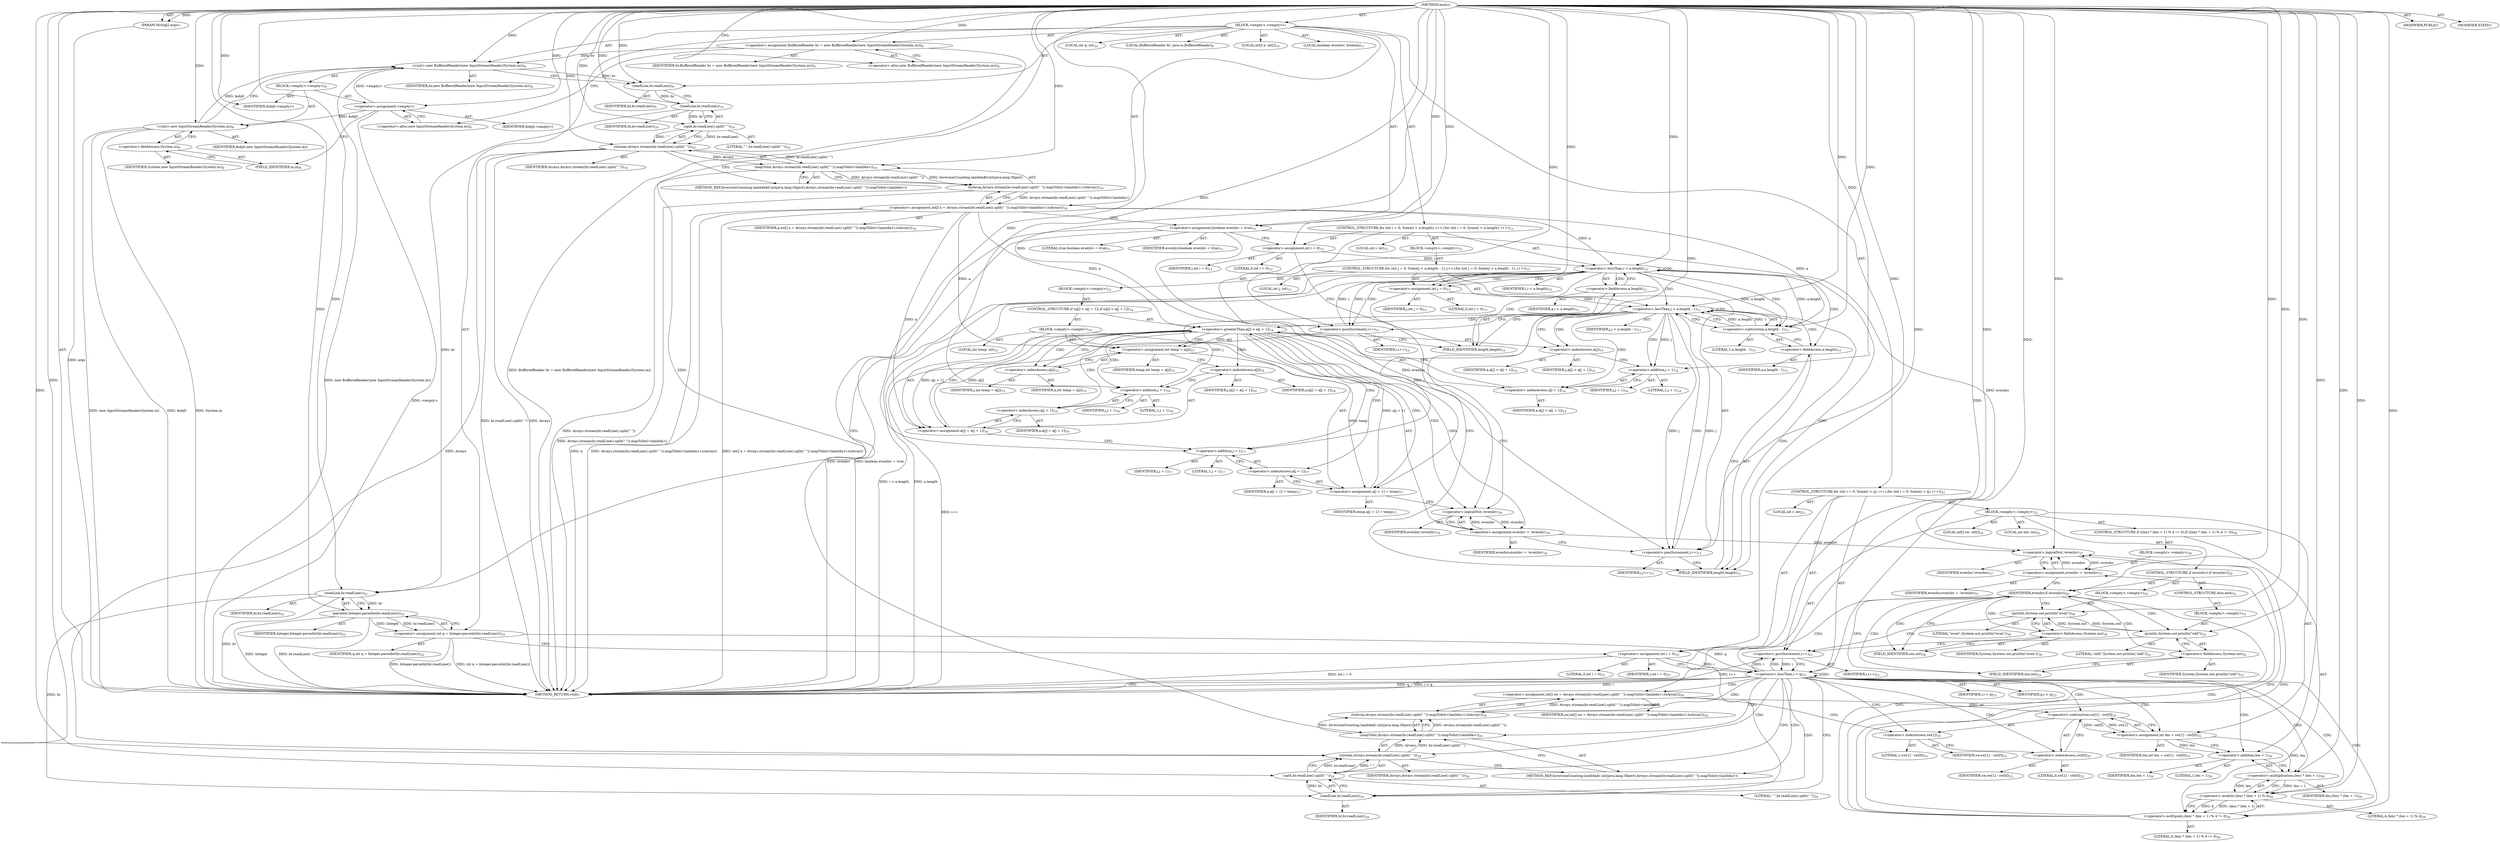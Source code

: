 digraph "main" {  
"41" [label = <(METHOD,main)<SUB>7</SUB>> ]
"10" [label = <(PARAM,String[] args)<SUB>7</SUB>> ]
"42" [label = <(BLOCK,&lt;empty&gt;,&lt;empty&gt;)<SUB>7</SUB>> ]
"4" [label = <(LOCAL,BufferedReader br: java.io.BufferedReader)<SUB>8</SUB>> ]
"43" [label = <(&lt;operator&gt;.assignment,BufferedReader br = new BufferedReader(new InputStreamReader(System.in)))<SUB>8</SUB>> ]
"44" [label = <(IDENTIFIER,br,BufferedReader br = new BufferedReader(new InputStreamReader(System.in)))<SUB>8</SUB>> ]
"45" [label = <(&lt;operator&gt;.alloc,new BufferedReader(new InputStreamReader(System.in)))<SUB>8</SUB>> ]
"46" [label = <(&lt;init&gt;,new BufferedReader(new InputStreamReader(System.in)))<SUB>8</SUB>> ]
"3" [label = <(IDENTIFIER,br,new BufferedReader(new InputStreamReader(System.in)))<SUB>8</SUB>> ]
"47" [label = <(BLOCK,&lt;empty&gt;,&lt;empty&gt;)<SUB>8</SUB>> ]
"48" [label = <(&lt;operator&gt;.assignment,&lt;empty&gt;)> ]
"49" [label = <(IDENTIFIER,$obj0,&lt;empty&gt;)> ]
"50" [label = <(&lt;operator&gt;.alloc,new InputStreamReader(System.in))<SUB>8</SUB>> ]
"51" [label = <(&lt;init&gt;,new InputStreamReader(System.in))<SUB>8</SUB>> ]
"52" [label = <(IDENTIFIER,$obj0,new InputStreamReader(System.in))> ]
"53" [label = <(&lt;operator&gt;.fieldAccess,System.in)<SUB>8</SUB>> ]
"54" [label = <(IDENTIFIER,System,new InputStreamReader(System.in))<SUB>8</SUB>> ]
"55" [label = <(FIELD_IDENTIFIER,in,in)<SUB>8</SUB>> ]
"56" [label = <(IDENTIFIER,$obj0,&lt;empty&gt;)> ]
"57" [label = <(readLine,br.readLine())<SUB>9</SUB>> ]
"58" [label = <(IDENTIFIER,br,br.readLine())<SUB>9</SUB>> ]
"8" [label = <(LOCAL,int[] a: int[])<SUB>10</SUB>> ]
"59" [label = <(&lt;operator&gt;.assignment,int[] a = Arrays.stream(br.readLine().split(&quot; &quot;)).mapToInt(&lt;lambda&gt;).toArray())<SUB>10</SUB>> ]
"60" [label = <(IDENTIFIER,a,int[] a = Arrays.stream(br.readLine().split(&quot; &quot;)).mapToInt(&lt;lambda&gt;).toArray())<SUB>10</SUB>> ]
"61" [label = <(toArray,Arrays.stream(br.readLine().split(&quot; &quot;)).mapToInt(&lt;lambda&gt;).toArray())<SUB>10</SUB>> ]
"62" [label = <(mapToInt,Arrays.stream(br.readLine().split(&quot; &quot;)).mapToInt(&lt;lambda&gt;))<SUB>10</SUB>> ]
"63" [label = <(stream,Arrays.stream(br.readLine().split(&quot; &quot;)))<SUB>10</SUB>> ]
"64" [label = <(IDENTIFIER,Arrays,Arrays.stream(br.readLine().split(&quot; &quot;)))<SUB>10</SUB>> ]
"65" [label = <(split,br.readLine().split(&quot; &quot;))<SUB>10</SUB>> ]
"66" [label = <(readLine,br.readLine())<SUB>10</SUB>> ]
"67" [label = <(IDENTIFIER,br,br.readLine())<SUB>10</SUB>> ]
"68" [label = <(LITERAL,&quot; &quot;,br.readLine().split(&quot; &quot;))<SUB>10</SUB>> ]
"6" [label = <(METHOD_REF,InversionCounting.lambda$0:int(java.lang.Object),Arrays.stream(br.readLine().split(&quot; &quot;)).mapToInt(&lt;lambda&gt;))> ]
"21" [label = <(LOCAL,boolean evenInv: boolean)<SUB>11</SUB>> ]
"69" [label = <(&lt;operator&gt;.assignment,boolean evenInv = true)<SUB>11</SUB>> ]
"70" [label = <(IDENTIFIER,evenInv,boolean evenInv = true)<SUB>11</SUB>> ]
"71" [label = <(LITERAL,true,boolean evenInv = true)<SUB>11</SUB>> ]
"72" [label = <(CONTROL_STRUCTURE,for (int i = 0; Some(i &lt; a.length); i++),for (int i = 0; Some(i &lt; a.length); i++))<SUB>12</SUB>> ]
"73" [label = <(LOCAL,int i: int)<SUB>12</SUB>> ]
"74" [label = <(&lt;operator&gt;.assignment,int i = 0)<SUB>12</SUB>> ]
"75" [label = <(IDENTIFIER,i,int i = 0)<SUB>12</SUB>> ]
"76" [label = <(LITERAL,0,int i = 0)<SUB>12</SUB>> ]
"77" [label = <(&lt;operator&gt;.lessThan,i &lt; a.length)<SUB>12</SUB>> ]
"78" [label = <(IDENTIFIER,i,i &lt; a.length)<SUB>12</SUB>> ]
"79" [label = <(&lt;operator&gt;.fieldAccess,a.length)<SUB>12</SUB>> ]
"80" [label = <(IDENTIFIER,a,i &lt; a.length)<SUB>12</SUB>> ]
"81" [label = <(FIELD_IDENTIFIER,length,length)<SUB>12</SUB>> ]
"82" [label = <(&lt;operator&gt;.postIncrement,i++)<SUB>12</SUB>> ]
"83" [label = <(IDENTIFIER,i,i++)<SUB>12</SUB>> ]
"84" [label = <(BLOCK,&lt;empty&gt;,&lt;empty&gt;)<SUB>12</SUB>> ]
"85" [label = <(CONTROL_STRUCTURE,for (int j = 0; Some(j &lt; a.length - 1); j++),for (int j = 0; Some(j &lt; a.length - 1); j++))<SUB>13</SUB>> ]
"86" [label = <(LOCAL,int j: int)<SUB>13</SUB>> ]
"87" [label = <(&lt;operator&gt;.assignment,int j = 0)<SUB>13</SUB>> ]
"88" [label = <(IDENTIFIER,j,int j = 0)<SUB>13</SUB>> ]
"89" [label = <(LITERAL,0,int j = 0)<SUB>13</SUB>> ]
"90" [label = <(&lt;operator&gt;.lessThan,j &lt; a.length - 1)<SUB>13</SUB>> ]
"91" [label = <(IDENTIFIER,j,j &lt; a.length - 1)<SUB>13</SUB>> ]
"92" [label = <(&lt;operator&gt;.subtraction,a.length - 1)<SUB>13</SUB>> ]
"93" [label = <(&lt;operator&gt;.fieldAccess,a.length)<SUB>13</SUB>> ]
"94" [label = <(IDENTIFIER,a,a.length - 1)<SUB>13</SUB>> ]
"95" [label = <(FIELD_IDENTIFIER,length,length)<SUB>13</SUB>> ]
"96" [label = <(LITERAL,1,a.length - 1)<SUB>13</SUB>> ]
"97" [label = <(&lt;operator&gt;.postIncrement,j++)<SUB>13</SUB>> ]
"98" [label = <(IDENTIFIER,j,j++)<SUB>13</SUB>> ]
"99" [label = <(BLOCK,&lt;empty&gt;,&lt;empty&gt;)<SUB>13</SUB>> ]
"100" [label = <(CONTROL_STRUCTURE,if (a[j] &gt; a[j + 1]),if (a[j] &gt; a[j + 1]))<SUB>14</SUB>> ]
"101" [label = <(&lt;operator&gt;.greaterThan,a[j] &gt; a[j + 1])<SUB>14</SUB>> ]
"102" [label = <(&lt;operator&gt;.indexAccess,a[j])<SUB>14</SUB>> ]
"103" [label = <(IDENTIFIER,a,a[j] &gt; a[j + 1])<SUB>14</SUB>> ]
"104" [label = <(IDENTIFIER,j,a[j] &gt; a[j + 1])<SUB>14</SUB>> ]
"105" [label = <(&lt;operator&gt;.indexAccess,a[j + 1])<SUB>14</SUB>> ]
"106" [label = <(IDENTIFIER,a,a[j] &gt; a[j + 1])<SUB>14</SUB>> ]
"107" [label = <(&lt;operator&gt;.addition,j + 1)<SUB>14</SUB>> ]
"108" [label = <(IDENTIFIER,j,j + 1)<SUB>14</SUB>> ]
"109" [label = <(LITERAL,1,j + 1)<SUB>14</SUB>> ]
"110" [label = <(BLOCK,&lt;empty&gt;,&lt;empty&gt;)<SUB>14</SUB>> ]
"111" [label = <(LOCAL,int temp: int)<SUB>15</SUB>> ]
"112" [label = <(&lt;operator&gt;.assignment,int temp = a[j])<SUB>15</SUB>> ]
"113" [label = <(IDENTIFIER,temp,int temp = a[j])<SUB>15</SUB>> ]
"114" [label = <(&lt;operator&gt;.indexAccess,a[j])<SUB>15</SUB>> ]
"115" [label = <(IDENTIFIER,a,int temp = a[j])<SUB>15</SUB>> ]
"116" [label = <(IDENTIFIER,j,int temp = a[j])<SUB>15</SUB>> ]
"117" [label = <(&lt;operator&gt;.assignment,a[j] = a[j + 1])<SUB>16</SUB>> ]
"118" [label = <(&lt;operator&gt;.indexAccess,a[j])<SUB>16</SUB>> ]
"119" [label = <(IDENTIFIER,a,a[j] = a[j + 1])<SUB>16</SUB>> ]
"120" [label = <(IDENTIFIER,j,a[j] = a[j + 1])<SUB>16</SUB>> ]
"121" [label = <(&lt;operator&gt;.indexAccess,a[j + 1])<SUB>16</SUB>> ]
"122" [label = <(IDENTIFIER,a,a[j] = a[j + 1])<SUB>16</SUB>> ]
"123" [label = <(&lt;operator&gt;.addition,j + 1)<SUB>16</SUB>> ]
"124" [label = <(IDENTIFIER,j,j + 1)<SUB>16</SUB>> ]
"125" [label = <(LITERAL,1,j + 1)<SUB>16</SUB>> ]
"126" [label = <(&lt;operator&gt;.assignment,a[j + 1] = temp)<SUB>17</SUB>> ]
"127" [label = <(&lt;operator&gt;.indexAccess,a[j + 1])<SUB>17</SUB>> ]
"128" [label = <(IDENTIFIER,a,a[j + 1] = temp)<SUB>17</SUB>> ]
"129" [label = <(&lt;operator&gt;.addition,j + 1)<SUB>17</SUB>> ]
"130" [label = <(IDENTIFIER,j,j + 1)<SUB>17</SUB>> ]
"131" [label = <(LITERAL,1,j + 1)<SUB>17</SUB>> ]
"132" [label = <(IDENTIFIER,temp,a[j + 1] = temp)<SUB>17</SUB>> ]
"133" [label = <(&lt;operator&gt;.assignment,evenInv = !evenInv)<SUB>18</SUB>> ]
"134" [label = <(IDENTIFIER,evenInv,evenInv = !evenInv)<SUB>18</SUB>> ]
"135" [label = <(&lt;operator&gt;.logicalNot,!evenInv)<SUB>18</SUB>> ]
"136" [label = <(IDENTIFIER,evenInv,!evenInv)<SUB>18</SUB>> ]
"23" [label = <(LOCAL,int q: int)<SUB>22</SUB>> ]
"137" [label = <(&lt;operator&gt;.assignment,int q = Integer.parseInt(br.readLine()))<SUB>22</SUB>> ]
"138" [label = <(IDENTIFIER,q,int q = Integer.parseInt(br.readLine()))<SUB>22</SUB>> ]
"139" [label = <(parseInt,Integer.parseInt(br.readLine()))<SUB>22</SUB>> ]
"140" [label = <(IDENTIFIER,Integer,Integer.parseInt(br.readLine()))<SUB>22</SUB>> ]
"141" [label = <(readLine,br.readLine())<SUB>22</SUB>> ]
"142" [label = <(IDENTIFIER,br,br.readLine())<SUB>22</SUB>> ]
"143" [label = <(CONTROL_STRUCTURE,for (int i = 0; Some(i &lt; q); i++),for (int i = 0; Some(i &lt; q); i++))<SUB>23</SUB>> ]
"19" [label = <(LOCAL,int i: int)<SUB>23</SUB>> ]
"144" [label = <(&lt;operator&gt;.assignment,int i = 0)<SUB>23</SUB>> ]
"145" [label = <(IDENTIFIER,i,int i = 0)<SUB>23</SUB>> ]
"146" [label = <(LITERAL,0,int i = 0)<SUB>23</SUB>> ]
"147" [label = <(&lt;operator&gt;.lessThan,i &lt; q)<SUB>23</SUB>> ]
"148" [label = <(IDENTIFIER,i,i &lt; q)<SUB>23</SUB>> ]
"149" [label = <(IDENTIFIER,q,i &lt; q)<SUB>23</SUB>> ]
"150" [label = <(&lt;operator&gt;.postIncrement,i++)<SUB>23</SUB>> ]
"151" [label = <(IDENTIFIER,i,i++)<SUB>23</SUB>> ]
"152" [label = <(BLOCK,&lt;empty&gt;,&lt;empty&gt;)<SUB>23</SUB>> ]
"14" [label = <(LOCAL,int[] sw: int[])<SUB>24</SUB>> ]
"153" [label = <(&lt;operator&gt;.assignment,int[] sw = Arrays.stream(br.readLine().split(&quot; &quot;)).mapToInt(&lt;lambda&gt;).toArray())<SUB>24</SUB>> ]
"154" [label = <(IDENTIFIER,sw,int[] sw = Arrays.stream(br.readLine().split(&quot; &quot;)).mapToInt(&lt;lambda&gt;).toArray())<SUB>24</SUB>> ]
"155" [label = <(toArray,Arrays.stream(br.readLine().split(&quot; &quot;)).mapToInt(&lt;lambda&gt;).toArray())<SUB>24</SUB>> ]
"156" [label = <(mapToInt,Arrays.stream(br.readLine().split(&quot; &quot;)).mapToInt(&lt;lambda&gt;))<SUB>24</SUB>> ]
"157" [label = <(stream,Arrays.stream(br.readLine().split(&quot; &quot;)))<SUB>24</SUB>> ]
"158" [label = <(IDENTIFIER,Arrays,Arrays.stream(br.readLine().split(&quot; &quot;)))<SUB>24</SUB>> ]
"159" [label = <(split,br.readLine().split(&quot; &quot;))<SUB>24</SUB>> ]
"160" [label = <(readLine,br.readLine())<SUB>24</SUB>> ]
"161" [label = <(IDENTIFIER,br,br.readLine())<SUB>24</SUB>> ]
"162" [label = <(LITERAL,&quot; &quot;,br.readLine().split(&quot; &quot;))<SUB>24</SUB>> ]
"15" [label = <(METHOD_REF,InversionCounting.lambda$1:int(java.lang.Object),Arrays.stream(br.readLine().split(&quot; &quot;)).mapToInt(&lt;lambda&gt;))> ]
"163" [label = <(LOCAL,int len: int)<SUB>25</SUB>> ]
"164" [label = <(&lt;operator&gt;.assignment,int len = sw[1] - sw[0])<SUB>25</SUB>> ]
"165" [label = <(IDENTIFIER,len,int len = sw[1] - sw[0])<SUB>25</SUB>> ]
"166" [label = <(&lt;operator&gt;.subtraction,sw[1] - sw[0])<SUB>25</SUB>> ]
"167" [label = <(&lt;operator&gt;.indexAccess,sw[1])<SUB>25</SUB>> ]
"168" [label = <(IDENTIFIER,sw,sw[1] - sw[0])<SUB>25</SUB>> ]
"169" [label = <(LITERAL,1,sw[1] - sw[0])<SUB>25</SUB>> ]
"170" [label = <(&lt;operator&gt;.indexAccess,sw[0])<SUB>25</SUB>> ]
"171" [label = <(IDENTIFIER,sw,sw[1] - sw[0])<SUB>25</SUB>> ]
"172" [label = <(LITERAL,0,sw[1] - sw[0])<SUB>25</SUB>> ]
"173" [label = <(CONTROL_STRUCTURE,if ((len) * (len + 1) % 4 != 0),if ((len) * (len + 1) % 4 != 0))<SUB>26</SUB>> ]
"174" [label = <(&lt;operator&gt;.notEquals,(len) * (len + 1) % 4 != 0)<SUB>26</SUB>> ]
"175" [label = <(&lt;operator&gt;.modulo,(len) * (len + 1) % 4)<SUB>26</SUB>> ]
"176" [label = <(&lt;operator&gt;.multiplication,(len) * (len + 1))<SUB>26</SUB>> ]
"177" [label = <(IDENTIFIER,len,(len) * (len + 1))<SUB>26</SUB>> ]
"178" [label = <(&lt;operator&gt;.addition,len + 1)<SUB>26</SUB>> ]
"179" [label = <(IDENTIFIER,len,len + 1)<SUB>26</SUB>> ]
"180" [label = <(LITERAL,1,len + 1)<SUB>26</SUB>> ]
"181" [label = <(LITERAL,4,(len) * (len + 1) % 4)<SUB>26</SUB>> ]
"182" [label = <(LITERAL,0,(len) * (len + 1) % 4 != 0)<SUB>26</SUB>> ]
"183" [label = <(BLOCK,&lt;empty&gt;,&lt;empty&gt;)<SUB>26</SUB>> ]
"184" [label = <(&lt;operator&gt;.assignment,evenInv = !evenInv)<SUB>27</SUB>> ]
"185" [label = <(IDENTIFIER,evenInv,evenInv = !evenInv)<SUB>27</SUB>> ]
"186" [label = <(&lt;operator&gt;.logicalNot,!evenInv)<SUB>27</SUB>> ]
"187" [label = <(IDENTIFIER,evenInv,!evenInv)<SUB>27</SUB>> ]
"188" [label = <(CONTROL_STRUCTURE,if (evenInv),if (evenInv))<SUB>29</SUB>> ]
"189" [label = <(IDENTIFIER,evenInv,if (evenInv))<SUB>29</SUB>> ]
"190" [label = <(BLOCK,&lt;empty&gt;,&lt;empty&gt;)<SUB>29</SUB>> ]
"191" [label = <(println,System.out.println(&quot;even&quot;))<SUB>30</SUB>> ]
"192" [label = <(&lt;operator&gt;.fieldAccess,System.out)<SUB>30</SUB>> ]
"193" [label = <(IDENTIFIER,System,System.out.println(&quot;even&quot;))<SUB>30</SUB>> ]
"194" [label = <(FIELD_IDENTIFIER,out,out)<SUB>30</SUB>> ]
"195" [label = <(LITERAL,&quot;even&quot;,System.out.println(&quot;even&quot;))<SUB>30</SUB>> ]
"196" [label = <(CONTROL_STRUCTURE,else,else)<SUB>31</SUB>> ]
"197" [label = <(BLOCK,&lt;empty&gt;,&lt;empty&gt;)<SUB>31</SUB>> ]
"198" [label = <(println,System.out.println(&quot;odd&quot;))<SUB>32</SUB>> ]
"199" [label = <(&lt;operator&gt;.fieldAccess,System.out)<SUB>32</SUB>> ]
"200" [label = <(IDENTIFIER,System,System.out.println(&quot;odd&quot;))<SUB>32</SUB>> ]
"201" [label = <(FIELD_IDENTIFIER,out,out)<SUB>32</SUB>> ]
"202" [label = <(LITERAL,&quot;odd&quot;,System.out.println(&quot;odd&quot;))<SUB>32</SUB>> ]
"203" [label = <(MODIFIER,PUBLIC)> ]
"204" [label = <(MODIFIER,STATIC)> ]
"205" [label = <(METHOD_RETURN,void)<SUB>7</SUB>> ]
  "41" -> "10"  [ label = "AST: "] 
  "41" -> "42"  [ label = "AST: "] 
  "41" -> "203"  [ label = "AST: "] 
  "41" -> "204"  [ label = "AST: "] 
  "41" -> "205"  [ label = "AST: "] 
  "42" -> "4"  [ label = "AST: "] 
  "42" -> "43"  [ label = "AST: "] 
  "42" -> "46"  [ label = "AST: "] 
  "42" -> "57"  [ label = "AST: "] 
  "42" -> "8"  [ label = "AST: "] 
  "42" -> "59"  [ label = "AST: "] 
  "42" -> "21"  [ label = "AST: "] 
  "42" -> "69"  [ label = "AST: "] 
  "42" -> "72"  [ label = "AST: "] 
  "42" -> "23"  [ label = "AST: "] 
  "42" -> "137"  [ label = "AST: "] 
  "42" -> "143"  [ label = "AST: "] 
  "43" -> "44"  [ label = "AST: "] 
  "43" -> "45"  [ label = "AST: "] 
  "46" -> "3"  [ label = "AST: "] 
  "46" -> "47"  [ label = "AST: "] 
  "47" -> "48"  [ label = "AST: "] 
  "47" -> "51"  [ label = "AST: "] 
  "47" -> "56"  [ label = "AST: "] 
  "48" -> "49"  [ label = "AST: "] 
  "48" -> "50"  [ label = "AST: "] 
  "51" -> "52"  [ label = "AST: "] 
  "51" -> "53"  [ label = "AST: "] 
  "53" -> "54"  [ label = "AST: "] 
  "53" -> "55"  [ label = "AST: "] 
  "57" -> "58"  [ label = "AST: "] 
  "59" -> "60"  [ label = "AST: "] 
  "59" -> "61"  [ label = "AST: "] 
  "61" -> "62"  [ label = "AST: "] 
  "62" -> "63"  [ label = "AST: "] 
  "62" -> "6"  [ label = "AST: "] 
  "63" -> "64"  [ label = "AST: "] 
  "63" -> "65"  [ label = "AST: "] 
  "65" -> "66"  [ label = "AST: "] 
  "65" -> "68"  [ label = "AST: "] 
  "66" -> "67"  [ label = "AST: "] 
  "69" -> "70"  [ label = "AST: "] 
  "69" -> "71"  [ label = "AST: "] 
  "72" -> "73"  [ label = "AST: "] 
  "72" -> "74"  [ label = "AST: "] 
  "72" -> "77"  [ label = "AST: "] 
  "72" -> "82"  [ label = "AST: "] 
  "72" -> "84"  [ label = "AST: "] 
  "74" -> "75"  [ label = "AST: "] 
  "74" -> "76"  [ label = "AST: "] 
  "77" -> "78"  [ label = "AST: "] 
  "77" -> "79"  [ label = "AST: "] 
  "79" -> "80"  [ label = "AST: "] 
  "79" -> "81"  [ label = "AST: "] 
  "82" -> "83"  [ label = "AST: "] 
  "84" -> "85"  [ label = "AST: "] 
  "85" -> "86"  [ label = "AST: "] 
  "85" -> "87"  [ label = "AST: "] 
  "85" -> "90"  [ label = "AST: "] 
  "85" -> "97"  [ label = "AST: "] 
  "85" -> "99"  [ label = "AST: "] 
  "87" -> "88"  [ label = "AST: "] 
  "87" -> "89"  [ label = "AST: "] 
  "90" -> "91"  [ label = "AST: "] 
  "90" -> "92"  [ label = "AST: "] 
  "92" -> "93"  [ label = "AST: "] 
  "92" -> "96"  [ label = "AST: "] 
  "93" -> "94"  [ label = "AST: "] 
  "93" -> "95"  [ label = "AST: "] 
  "97" -> "98"  [ label = "AST: "] 
  "99" -> "100"  [ label = "AST: "] 
  "100" -> "101"  [ label = "AST: "] 
  "100" -> "110"  [ label = "AST: "] 
  "101" -> "102"  [ label = "AST: "] 
  "101" -> "105"  [ label = "AST: "] 
  "102" -> "103"  [ label = "AST: "] 
  "102" -> "104"  [ label = "AST: "] 
  "105" -> "106"  [ label = "AST: "] 
  "105" -> "107"  [ label = "AST: "] 
  "107" -> "108"  [ label = "AST: "] 
  "107" -> "109"  [ label = "AST: "] 
  "110" -> "111"  [ label = "AST: "] 
  "110" -> "112"  [ label = "AST: "] 
  "110" -> "117"  [ label = "AST: "] 
  "110" -> "126"  [ label = "AST: "] 
  "110" -> "133"  [ label = "AST: "] 
  "112" -> "113"  [ label = "AST: "] 
  "112" -> "114"  [ label = "AST: "] 
  "114" -> "115"  [ label = "AST: "] 
  "114" -> "116"  [ label = "AST: "] 
  "117" -> "118"  [ label = "AST: "] 
  "117" -> "121"  [ label = "AST: "] 
  "118" -> "119"  [ label = "AST: "] 
  "118" -> "120"  [ label = "AST: "] 
  "121" -> "122"  [ label = "AST: "] 
  "121" -> "123"  [ label = "AST: "] 
  "123" -> "124"  [ label = "AST: "] 
  "123" -> "125"  [ label = "AST: "] 
  "126" -> "127"  [ label = "AST: "] 
  "126" -> "132"  [ label = "AST: "] 
  "127" -> "128"  [ label = "AST: "] 
  "127" -> "129"  [ label = "AST: "] 
  "129" -> "130"  [ label = "AST: "] 
  "129" -> "131"  [ label = "AST: "] 
  "133" -> "134"  [ label = "AST: "] 
  "133" -> "135"  [ label = "AST: "] 
  "135" -> "136"  [ label = "AST: "] 
  "137" -> "138"  [ label = "AST: "] 
  "137" -> "139"  [ label = "AST: "] 
  "139" -> "140"  [ label = "AST: "] 
  "139" -> "141"  [ label = "AST: "] 
  "141" -> "142"  [ label = "AST: "] 
  "143" -> "19"  [ label = "AST: "] 
  "143" -> "144"  [ label = "AST: "] 
  "143" -> "147"  [ label = "AST: "] 
  "143" -> "150"  [ label = "AST: "] 
  "143" -> "152"  [ label = "AST: "] 
  "144" -> "145"  [ label = "AST: "] 
  "144" -> "146"  [ label = "AST: "] 
  "147" -> "148"  [ label = "AST: "] 
  "147" -> "149"  [ label = "AST: "] 
  "150" -> "151"  [ label = "AST: "] 
  "152" -> "14"  [ label = "AST: "] 
  "152" -> "153"  [ label = "AST: "] 
  "152" -> "163"  [ label = "AST: "] 
  "152" -> "164"  [ label = "AST: "] 
  "152" -> "173"  [ label = "AST: "] 
  "152" -> "188"  [ label = "AST: "] 
  "153" -> "154"  [ label = "AST: "] 
  "153" -> "155"  [ label = "AST: "] 
  "155" -> "156"  [ label = "AST: "] 
  "156" -> "157"  [ label = "AST: "] 
  "156" -> "15"  [ label = "AST: "] 
  "157" -> "158"  [ label = "AST: "] 
  "157" -> "159"  [ label = "AST: "] 
  "159" -> "160"  [ label = "AST: "] 
  "159" -> "162"  [ label = "AST: "] 
  "160" -> "161"  [ label = "AST: "] 
  "164" -> "165"  [ label = "AST: "] 
  "164" -> "166"  [ label = "AST: "] 
  "166" -> "167"  [ label = "AST: "] 
  "166" -> "170"  [ label = "AST: "] 
  "167" -> "168"  [ label = "AST: "] 
  "167" -> "169"  [ label = "AST: "] 
  "170" -> "171"  [ label = "AST: "] 
  "170" -> "172"  [ label = "AST: "] 
  "173" -> "174"  [ label = "AST: "] 
  "173" -> "183"  [ label = "AST: "] 
  "174" -> "175"  [ label = "AST: "] 
  "174" -> "182"  [ label = "AST: "] 
  "175" -> "176"  [ label = "AST: "] 
  "175" -> "181"  [ label = "AST: "] 
  "176" -> "177"  [ label = "AST: "] 
  "176" -> "178"  [ label = "AST: "] 
  "178" -> "179"  [ label = "AST: "] 
  "178" -> "180"  [ label = "AST: "] 
  "183" -> "184"  [ label = "AST: "] 
  "184" -> "185"  [ label = "AST: "] 
  "184" -> "186"  [ label = "AST: "] 
  "186" -> "187"  [ label = "AST: "] 
  "188" -> "189"  [ label = "AST: "] 
  "188" -> "190"  [ label = "AST: "] 
  "188" -> "196"  [ label = "AST: "] 
  "190" -> "191"  [ label = "AST: "] 
  "191" -> "192"  [ label = "AST: "] 
  "191" -> "195"  [ label = "AST: "] 
  "192" -> "193"  [ label = "AST: "] 
  "192" -> "194"  [ label = "AST: "] 
  "196" -> "197"  [ label = "AST: "] 
  "197" -> "198"  [ label = "AST: "] 
  "198" -> "199"  [ label = "AST: "] 
  "198" -> "202"  [ label = "AST: "] 
  "199" -> "200"  [ label = "AST: "] 
  "199" -> "201"  [ label = "AST: "] 
  "43" -> "50"  [ label = "CFG: "] 
  "46" -> "57"  [ label = "CFG: "] 
  "57" -> "66"  [ label = "CFG: "] 
  "59" -> "69"  [ label = "CFG: "] 
  "69" -> "74"  [ label = "CFG: "] 
  "137" -> "144"  [ label = "CFG: "] 
  "45" -> "43"  [ label = "CFG: "] 
  "61" -> "59"  [ label = "CFG: "] 
  "74" -> "81"  [ label = "CFG: "] 
  "77" -> "87"  [ label = "CFG: "] 
  "77" -> "141"  [ label = "CFG: "] 
  "82" -> "81"  [ label = "CFG: "] 
  "139" -> "137"  [ label = "CFG: "] 
  "144" -> "147"  [ label = "CFG: "] 
  "147" -> "205"  [ label = "CFG: "] 
  "147" -> "160"  [ label = "CFG: "] 
  "150" -> "147"  [ label = "CFG: "] 
  "48" -> "55"  [ label = "CFG: "] 
  "51" -> "46"  [ label = "CFG: "] 
  "62" -> "61"  [ label = "CFG: "] 
  "79" -> "77"  [ label = "CFG: "] 
  "141" -> "139"  [ label = "CFG: "] 
  "153" -> "167"  [ label = "CFG: "] 
  "164" -> "178"  [ label = "CFG: "] 
  "50" -> "48"  [ label = "CFG: "] 
  "53" -> "51"  [ label = "CFG: "] 
  "63" -> "6"  [ label = "CFG: "] 
  "6" -> "62"  [ label = "CFG: "] 
  "81" -> "79"  [ label = "CFG: "] 
  "87" -> "95"  [ label = "CFG: "] 
  "90" -> "102"  [ label = "CFG: "] 
  "90" -> "82"  [ label = "CFG: "] 
  "97" -> "95"  [ label = "CFG: "] 
  "155" -> "153"  [ label = "CFG: "] 
  "166" -> "164"  [ label = "CFG: "] 
  "174" -> "189"  [ label = "CFG: "] 
  "174" -> "186"  [ label = "CFG: "] 
  "189" -> "194"  [ label = "CFG: "] 
  "189" -> "201"  [ label = "CFG: "] 
  "55" -> "53"  [ label = "CFG: "] 
  "65" -> "63"  [ label = "CFG: "] 
  "92" -> "90"  [ label = "CFG: "] 
  "156" -> "155"  [ label = "CFG: "] 
  "167" -> "170"  [ label = "CFG: "] 
  "170" -> "166"  [ label = "CFG: "] 
  "175" -> "174"  [ label = "CFG: "] 
  "184" -> "189"  [ label = "CFG: "] 
  "191" -> "150"  [ label = "CFG: "] 
  "66" -> "65"  [ label = "CFG: "] 
  "93" -> "92"  [ label = "CFG: "] 
  "101" -> "114"  [ label = "CFG: "] 
  "101" -> "97"  [ label = "CFG: "] 
  "157" -> "15"  [ label = "CFG: "] 
  "15" -> "156"  [ label = "CFG: "] 
  "176" -> "175"  [ label = "CFG: "] 
  "186" -> "184"  [ label = "CFG: "] 
  "192" -> "191"  [ label = "CFG: "] 
  "198" -> "150"  [ label = "CFG: "] 
  "95" -> "93"  [ label = "CFG: "] 
  "102" -> "107"  [ label = "CFG: "] 
  "105" -> "101"  [ label = "CFG: "] 
  "112" -> "118"  [ label = "CFG: "] 
  "117" -> "129"  [ label = "CFG: "] 
  "126" -> "135"  [ label = "CFG: "] 
  "133" -> "97"  [ label = "CFG: "] 
  "159" -> "157"  [ label = "CFG: "] 
  "178" -> "176"  [ label = "CFG: "] 
  "194" -> "192"  [ label = "CFG: "] 
  "199" -> "198"  [ label = "CFG: "] 
  "107" -> "105"  [ label = "CFG: "] 
  "114" -> "112"  [ label = "CFG: "] 
  "118" -> "123"  [ label = "CFG: "] 
  "121" -> "117"  [ label = "CFG: "] 
  "127" -> "126"  [ label = "CFG: "] 
  "135" -> "133"  [ label = "CFG: "] 
  "160" -> "159"  [ label = "CFG: "] 
  "201" -> "199"  [ label = "CFG: "] 
  "123" -> "121"  [ label = "CFG: "] 
  "129" -> "127"  [ label = "CFG: "] 
  "41" -> "45"  [ label = "CFG: "] 
  "10" -> "205"  [ label = "DDG: args"] 
  "43" -> "205"  [ label = "DDG: BufferedReader br = new BufferedReader(new InputStreamReader(System.in))"] 
  "48" -> "205"  [ label = "DDG: &lt;empty&gt;"] 
  "51" -> "205"  [ label = "DDG: $obj0"] 
  "51" -> "205"  [ label = "DDG: System.in"] 
  "51" -> "205"  [ label = "DDG: new InputStreamReader(System.in)"] 
  "46" -> "205"  [ label = "DDG: new BufferedReader(new InputStreamReader(System.in))"] 
  "59" -> "205"  [ label = "DDG: a"] 
  "63" -> "205"  [ label = "DDG: Arrays"] 
  "63" -> "205"  [ label = "DDG: br.readLine().split(&quot; &quot;)"] 
  "62" -> "205"  [ label = "DDG: Arrays.stream(br.readLine().split(&quot; &quot;))"] 
  "61" -> "205"  [ label = "DDG: Arrays.stream(br.readLine().split(&quot; &quot;)).mapToInt(&lt;lambda&gt;)"] 
  "59" -> "205"  [ label = "DDG: Arrays.stream(br.readLine().split(&quot; &quot;)).mapToInt(&lt;lambda&gt;).toArray()"] 
  "59" -> "205"  [ label = "DDG: int[] a = Arrays.stream(br.readLine().split(&quot; &quot;)).mapToInt(&lt;lambda&gt;).toArray()"] 
  "69" -> "205"  [ label = "DDG: evenInv"] 
  "69" -> "205"  [ label = "DDG: boolean evenInv = true"] 
  "77" -> "205"  [ label = "DDG: a.length"] 
  "77" -> "205"  [ label = "DDG: i &lt; a.length"] 
  "141" -> "205"  [ label = "DDG: br"] 
  "139" -> "205"  [ label = "DDG: br.readLine()"] 
  "137" -> "205"  [ label = "DDG: Integer.parseInt(br.readLine())"] 
  "137" -> "205"  [ label = "DDG: int q = Integer.parseInt(br.readLine())"] 
  "144" -> "205"  [ label = "DDG: int i = 0"] 
  "147" -> "205"  [ label = "DDG: i"] 
  "147" -> "205"  [ label = "DDG: q"] 
  "147" -> "205"  [ label = "DDG: i &lt; q"] 
  "150" -> "205"  [ label = "DDG: i++"] 
  "82" -> "205"  [ label = "DDG: i++"] 
  "139" -> "205"  [ label = "DDG: Integer"] 
  "41" -> "10"  [ label = "DDG: "] 
  "41" -> "43"  [ label = "DDG: "] 
  "61" -> "59"  [ label = "DDG: Arrays.stream(br.readLine().split(&quot; &quot;)).mapToInt(&lt;lambda&gt;)"] 
  "41" -> "69"  [ label = "DDG: "] 
  "139" -> "137"  [ label = "DDG: Integer"] 
  "139" -> "137"  [ label = "DDG: br.readLine()"] 
  "43" -> "46"  [ label = "DDG: br"] 
  "41" -> "46"  [ label = "DDG: "] 
  "48" -> "46"  [ label = "DDG: &lt;empty&gt;"] 
  "51" -> "46"  [ label = "DDG: $obj0"] 
  "46" -> "57"  [ label = "DDG: br"] 
  "41" -> "57"  [ label = "DDG: "] 
  "41" -> "74"  [ label = "DDG: "] 
  "41" -> "144"  [ label = "DDG: "] 
  "41" -> "48"  [ label = "DDG: "] 
  "41" -> "56"  [ label = "DDG: "] 
  "62" -> "61"  [ label = "DDG: Arrays.stream(br.readLine().split(&quot; &quot;))"] 
  "62" -> "61"  [ label = "DDG: InversionCounting.lambda$0:int(java.lang.Object)"] 
  "74" -> "77"  [ label = "DDG: i"] 
  "82" -> "77"  [ label = "DDG: i"] 
  "41" -> "77"  [ label = "DDG: "] 
  "59" -> "77"  [ label = "DDG: a"] 
  "92" -> "77"  [ label = "DDG: a.length"] 
  "77" -> "82"  [ label = "DDG: i"] 
  "41" -> "82"  [ label = "DDG: "] 
  "41" -> "139"  [ label = "DDG: "] 
  "141" -> "139"  [ label = "DDG: br"] 
  "144" -> "147"  [ label = "DDG: i"] 
  "150" -> "147"  [ label = "DDG: i"] 
  "41" -> "147"  [ label = "DDG: "] 
  "137" -> "147"  [ label = "DDG: q"] 
  "147" -> "150"  [ label = "DDG: i"] 
  "41" -> "150"  [ label = "DDG: "] 
  "155" -> "153"  [ label = "DDG: Arrays.stream(br.readLine().split(&quot; &quot;)).mapToInt(&lt;lambda&gt;)"] 
  "166" -> "164"  [ label = "DDG: sw[1]"] 
  "166" -> "164"  [ label = "DDG: sw[0]"] 
  "48" -> "51"  [ label = "DDG: $obj0"] 
  "41" -> "51"  [ label = "DDG: "] 
  "63" -> "62"  [ label = "DDG: Arrays"] 
  "63" -> "62"  [ label = "DDG: br.readLine().split(&quot; &quot;)"] 
  "41" -> "62"  [ label = "DDG: "] 
  "41" -> "87"  [ label = "DDG: "] 
  "66" -> "141"  [ label = "DDG: br"] 
  "41" -> "141"  [ label = "DDG: "] 
  "41" -> "189"  [ label = "DDG: "] 
  "41" -> "63"  [ label = "DDG: "] 
  "65" -> "63"  [ label = "DDG: br.readLine()"] 
  "65" -> "63"  [ label = "DDG: &quot; &quot;"] 
  "87" -> "90"  [ label = "DDG: j"] 
  "97" -> "90"  [ label = "DDG: j"] 
  "41" -> "90"  [ label = "DDG: "] 
  "92" -> "90"  [ label = "DDG: a.length"] 
  "92" -> "90"  [ label = "DDG: 1"] 
  "41" -> "97"  [ label = "DDG: "] 
  "90" -> "97"  [ label = "DDG: j"] 
  "156" -> "155"  [ label = "DDG: Arrays.stream(br.readLine().split(&quot; &quot;))"] 
  "156" -> "155"  [ label = "DDG: InversionCounting.lambda$1:int(java.lang.Object)"] 
  "153" -> "166"  [ label = "DDG: sw"] 
  "175" -> "174"  [ label = "DDG: (len) * (len + 1)"] 
  "175" -> "174"  [ label = "DDG: 4"] 
  "41" -> "174"  [ label = "DDG: "] 
  "186" -> "184"  [ label = "DDG: evenInv"] 
  "66" -> "65"  [ label = "DDG: br"] 
  "41" -> "65"  [ label = "DDG: "] 
  "59" -> "92"  [ label = "DDG: a"] 
  "77" -> "92"  [ label = "DDG: a.length"] 
  "41" -> "92"  [ label = "DDG: "] 
  "157" -> "156"  [ label = "DDG: Arrays"] 
  "157" -> "156"  [ label = "DDG: br.readLine().split(&quot; &quot;)"] 
  "41" -> "156"  [ label = "DDG: "] 
  "176" -> "175"  [ label = "DDG: len"] 
  "176" -> "175"  [ label = "DDG: len + 1"] 
  "41" -> "175"  [ label = "DDG: "] 
  "198" -> "191"  [ label = "DDG: System.out"] 
  "41" -> "191"  [ label = "DDG: "] 
  "57" -> "66"  [ label = "DDG: br"] 
  "41" -> "66"  [ label = "DDG: "] 
  "59" -> "101"  [ label = "DDG: a"] 
  "117" -> "101"  [ label = "DDG: a[j]"] 
  "126" -> "101"  [ label = "DDG: a[j + 1]"] 
  "59" -> "112"  [ label = "DDG: a"] 
  "101" -> "112"  [ label = "DDG: a[j]"] 
  "59" -> "117"  [ label = "DDG: a"] 
  "101" -> "117"  [ label = "DDG: a[j + 1]"] 
  "112" -> "126"  [ label = "DDG: temp"] 
  "41" -> "126"  [ label = "DDG: "] 
  "135" -> "133"  [ label = "DDG: evenInv"] 
  "63" -> "157"  [ label = "DDG: Arrays"] 
  "41" -> "157"  [ label = "DDG: "] 
  "159" -> "157"  [ label = "DDG: br.readLine()"] 
  "159" -> "157"  [ label = "DDG: &quot; &quot;"] 
  "41" -> "176"  [ label = "DDG: "] 
  "164" -> "176"  [ label = "DDG: len"] 
  "69" -> "186"  [ label = "DDG: evenInv"] 
  "184" -> "186"  [ label = "DDG: evenInv"] 
  "133" -> "186"  [ label = "DDG: evenInv"] 
  "41" -> "186"  [ label = "DDG: "] 
  "191" -> "198"  [ label = "DDG: System.out"] 
  "41" -> "198"  [ label = "DDG: "] 
  "160" -> "159"  [ label = "DDG: br"] 
  "41" -> "159"  [ label = "DDG: "] 
  "164" -> "178"  [ label = "DDG: len"] 
  "41" -> "178"  [ label = "DDG: "] 
  "90" -> "107"  [ label = "DDG: j"] 
  "41" -> "107"  [ label = "DDG: "] 
  "69" -> "135"  [ label = "DDG: evenInv"] 
  "133" -> "135"  [ label = "DDG: evenInv"] 
  "41" -> "135"  [ label = "DDG: "] 
  "141" -> "160"  [ label = "DDG: br"] 
  "41" -> "160"  [ label = "DDG: "] 
  "41" -> "123"  [ label = "DDG: "] 
  "90" -> "123"  [ label = "DDG: j"] 
  "41" -> "129"  [ label = "DDG: "] 
  "90" -> "129"  [ label = "DDG: j"] 
  "77" -> "77"  [ label = "CDG: "] 
  "77" -> "81"  [ label = "CDG: "] 
  "77" -> "95"  [ label = "CDG: "] 
  "77" -> "92"  [ label = "CDG: "] 
  "77" -> "87"  [ label = "CDG: "] 
  "77" -> "93"  [ label = "CDG: "] 
  "77" -> "90"  [ label = "CDG: "] 
  "77" -> "79"  [ label = "CDG: "] 
  "77" -> "82"  [ label = "CDG: "] 
  "147" -> "15"  [ label = "CDG: "] 
  "147" -> "167"  [ label = "CDG: "] 
  "147" -> "178"  [ label = "CDG: "] 
  "147" -> "150"  [ label = "CDG: "] 
  "147" -> "189"  [ label = "CDG: "] 
  "147" -> "153"  [ label = "CDG: "] 
  "147" -> "170"  [ label = "CDG: "] 
  "147" -> "174"  [ label = "CDG: "] 
  "147" -> "164"  [ label = "CDG: "] 
  "147" -> "155"  [ label = "CDG: "] 
  "147" -> "160"  [ label = "CDG: "] 
  "147" -> "166"  [ label = "CDG: "] 
  "147" -> "157"  [ label = "CDG: "] 
  "147" -> "159"  [ label = "CDG: "] 
  "147" -> "176"  [ label = "CDG: "] 
  "147" -> "147"  [ label = "CDG: "] 
  "147" -> "175"  [ label = "CDG: "] 
  "147" -> "156"  [ label = "CDG: "] 
  "90" -> "107"  [ label = "CDG: "] 
  "90" -> "102"  [ label = "CDG: "] 
  "90" -> "95"  [ label = "CDG: "] 
  "90" -> "92"  [ label = "CDG: "] 
  "90" -> "97"  [ label = "CDG: "] 
  "90" -> "93"  [ label = "CDG: "] 
  "90" -> "101"  [ label = "CDG: "] 
  "90" -> "90"  [ label = "CDG: "] 
  "90" -> "105"  [ label = "CDG: "] 
  "174" -> "184"  [ label = "CDG: "] 
  "174" -> "186"  [ label = "CDG: "] 
  "189" -> "192"  [ label = "CDG: "] 
  "189" -> "198"  [ label = "CDG: "] 
  "189" -> "191"  [ label = "CDG: "] 
  "189" -> "194"  [ label = "CDG: "] 
  "189" -> "201"  [ label = "CDG: "] 
  "189" -> "199"  [ label = "CDG: "] 
  "101" -> "114"  [ label = "CDG: "] 
  "101" -> "121"  [ label = "CDG: "] 
  "101" -> "112"  [ label = "CDG: "] 
  "101" -> "129"  [ label = "CDG: "] 
  "101" -> "118"  [ label = "CDG: "] 
  "101" -> "127"  [ label = "CDG: "] 
  "101" -> "123"  [ label = "CDG: "] 
  "101" -> "126"  [ label = "CDG: "] 
  "101" -> "135"  [ label = "CDG: "] 
  "101" -> "117"  [ label = "CDG: "] 
  "101" -> "133"  [ label = "CDG: "] 
}
